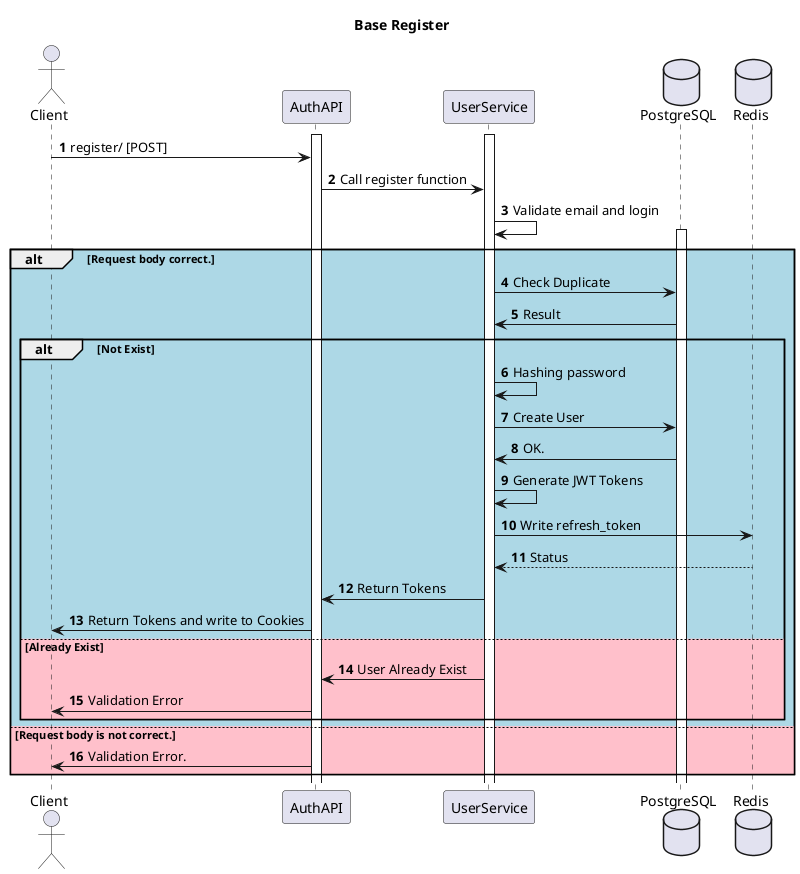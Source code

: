 @startuml register_handler
title "Base Register"
autonumber
actor Client
activate AuthAPI
activate UserService
database PostgreSQL
database Redis

Client -> AuthAPI: register/ [POST]
AuthAPI -> UserService: Call register function
UserService -> UserService: Validate email and login
alt #LightBlue Request body correct.
  activate PostgreSQL
  UserService -> PostgreSQL: Check Duplicate
  PostgreSQL -> UserService: Result
  alt #LightBlue Not Exist
    UserService -> UserService: Hashing password
    UserService -> PostgreSQL: Create User
    PostgreSQL -> UserService: OK.
    UserService -> UserService: Generate JWT Tokens
    UserService -> Redis: Write refresh_token
    Redis --> UserService: Status
    UserService -> AuthAPI: Return Tokens
    AuthAPI -> Client: Return Tokens and write to Cookies
  else #Pink Already Exist
    UserService -> AuthAPI: User Already Exist
    AuthAPI -> Client: Validation Error
  end

else #Pink Request body is not correct.
  AuthAPI -> Client: Validation Error.
end
@enduml
